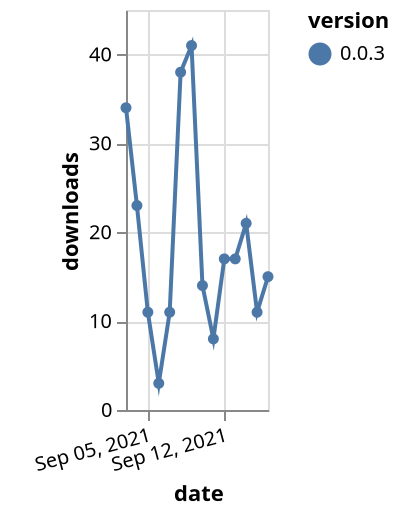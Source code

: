 {"$schema": "https://vega.github.io/schema/vega-lite/v5.json", "description": "A simple bar chart with embedded data.", "data": {"values": [{"date": "2021-09-03", "total": 3628, "delta": 34, "version": "0.0.3"}, {"date": "2021-09-04", "total": 3651, "delta": 23, "version": "0.0.3"}, {"date": "2021-09-05", "total": 3662, "delta": 11, "version": "0.0.3"}, {"date": "2021-09-06", "total": 3665, "delta": 3, "version": "0.0.3"}, {"date": "2021-09-07", "total": 3676, "delta": 11, "version": "0.0.3"}, {"date": "2021-09-08", "total": 3714, "delta": 38, "version": "0.0.3"}, {"date": "2021-09-09", "total": 3755, "delta": 41, "version": "0.0.3"}, {"date": "2021-09-10", "total": 3769, "delta": 14, "version": "0.0.3"}, {"date": "2021-09-11", "total": 3777, "delta": 8, "version": "0.0.3"}, {"date": "2021-09-12", "total": 3794, "delta": 17, "version": "0.0.3"}, {"date": "2021-09-13", "total": 3811, "delta": 17, "version": "0.0.3"}, {"date": "2021-09-14", "total": 3832, "delta": 21, "version": "0.0.3"}, {"date": "2021-09-15", "total": 3843, "delta": 11, "version": "0.0.3"}, {"date": "2021-09-16", "total": 3858, "delta": 15, "version": "0.0.3"}]}, "width": "container", "mark": {"type": "line", "point": {"filled": true}}, "encoding": {"x": {"field": "date", "type": "temporal", "timeUnit": "yearmonthdate", "title": "date", "axis": {"labelAngle": -15}}, "y": {"field": "delta", "type": "quantitative", "title": "downloads"}, "color": {"field": "version", "type": "nominal"}, "tooltip": {"field": "delta"}}}